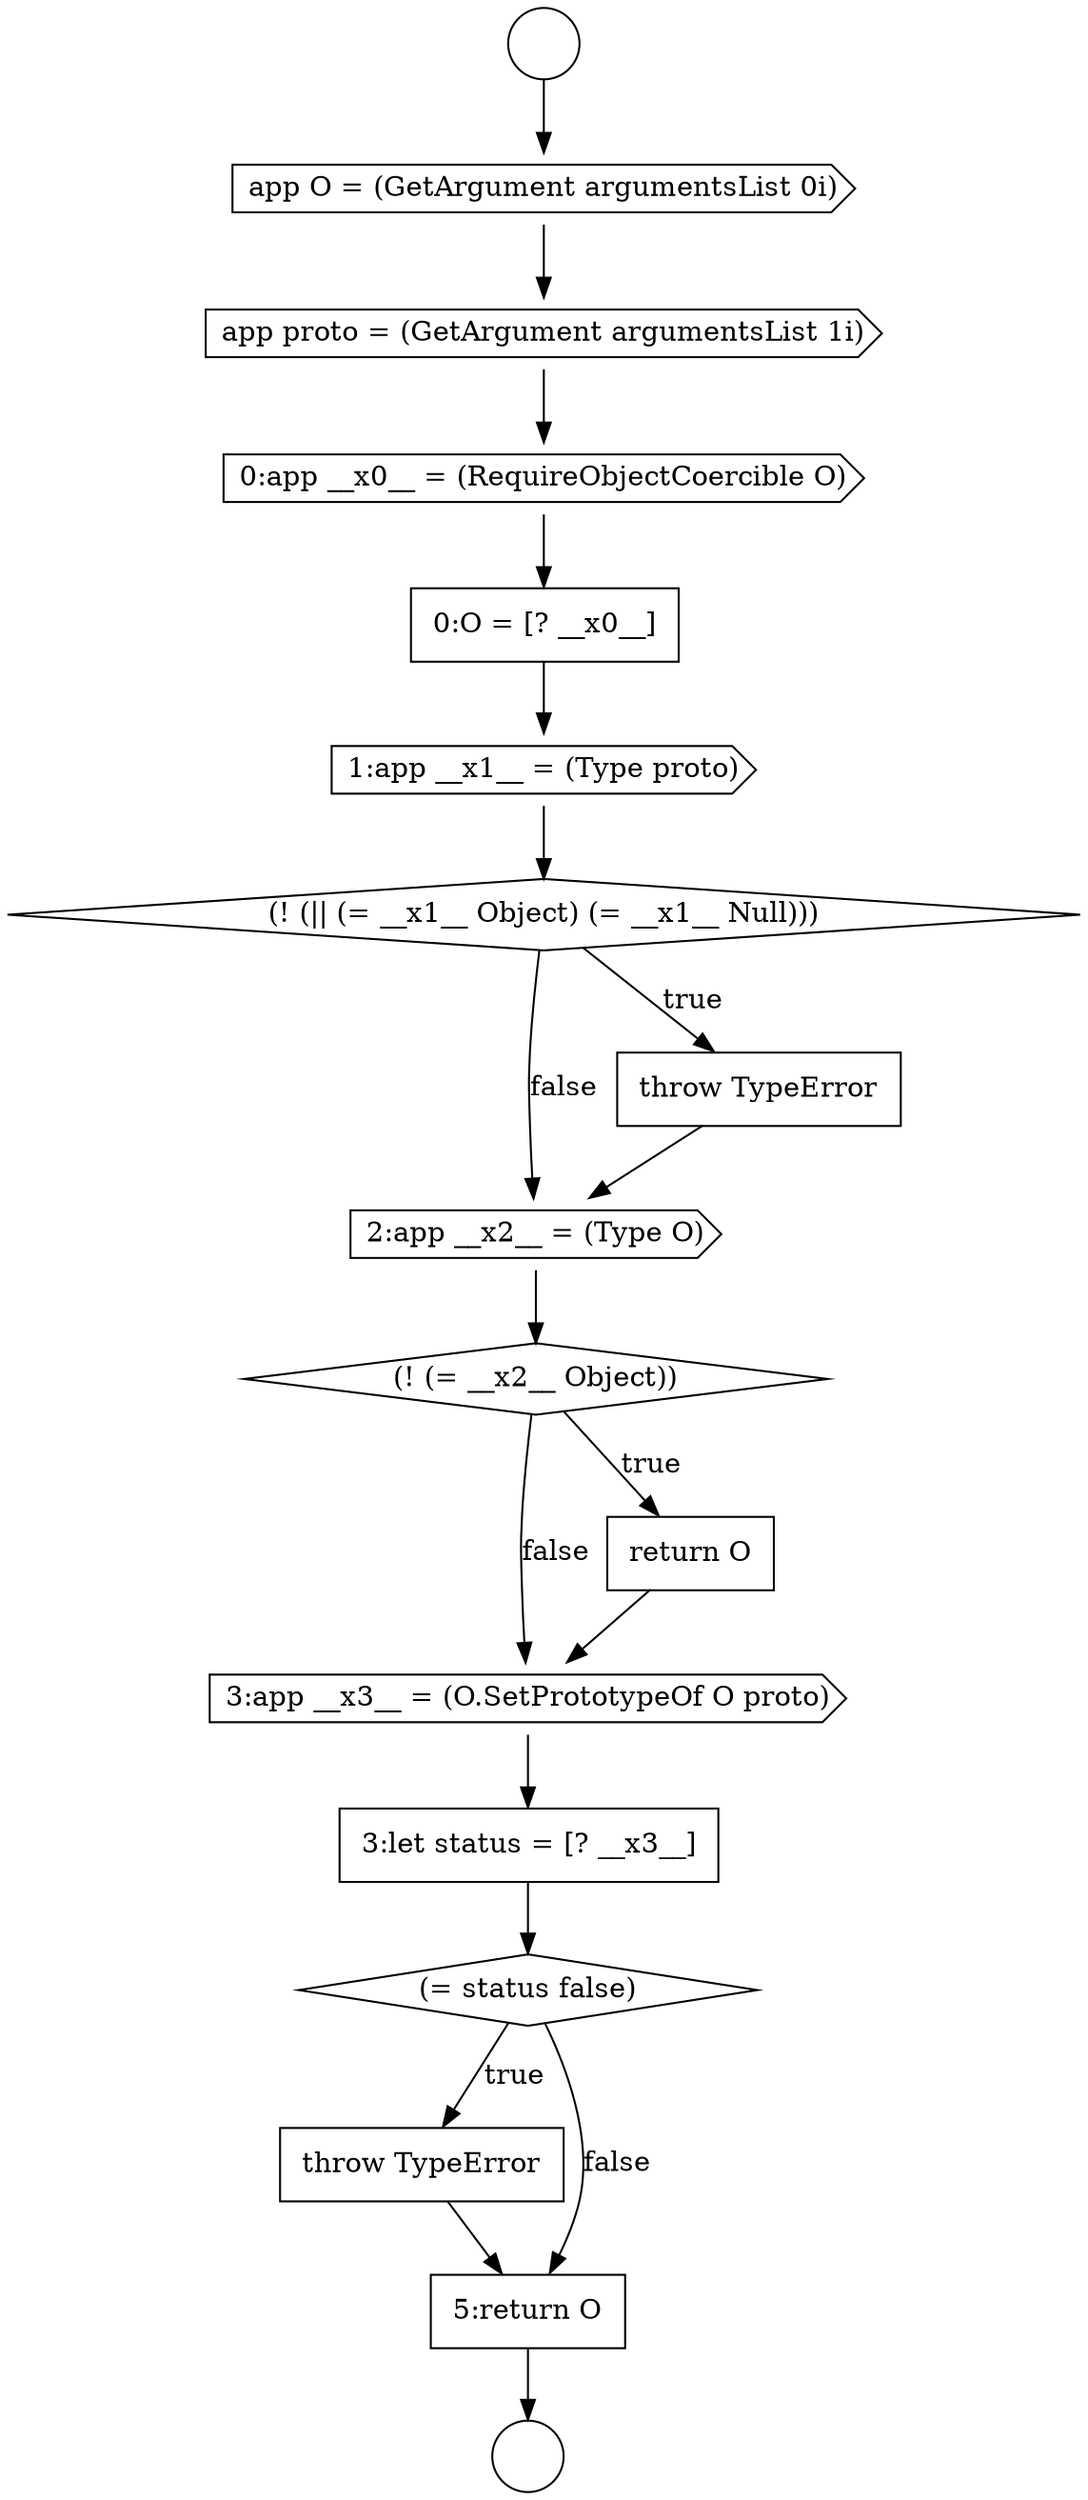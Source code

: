 digraph {
  node12148 [shape=cds, label=<<font color="black">app O = (GetArgument argumentsList 0i)</font>> color="black" fillcolor="white" style=filled]
  node12158 [shape=cds, label=<<font color="black">3:app __x3__ = (O.SetPrototypeOf O proto)</font>> color="black" fillcolor="white" style=filled]
  node12159 [shape=none, margin=0, label=<<font color="black">
    <table border="0" cellborder="1" cellspacing="0" cellpadding="10">
      <tr><td align="left">3:let status = [? __x3__]</td></tr>
    </table>
  </font>> color="black" fillcolor="white" style=filled]
  node12147 [shape=circle label=" " color="black" fillcolor="white" style=filled]
  node12151 [shape=none, margin=0, label=<<font color="black">
    <table border="0" cellborder="1" cellspacing="0" cellpadding="10">
      <tr><td align="left">0:O = [? __x0__]</td></tr>
    </table>
  </font>> color="black" fillcolor="white" style=filled]
  node12155 [shape=cds, label=<<font color="black">2:app __x2__ = (Type O)</font>> color="black" fillcolor="white" style=filled]
  node12146 [shape=circle label=" " color="black" fillcolor="white" style=filled]
  node12156 [shape=diamond, label=<<font color="black">(! (= __x2__ Object))</font>> color="black" fillcolor="white" style=filled]
  node12157 [shape=none, margin=0, label=<<font color="black">
    <table border="0" cellborder="1" cellspacing="0" cellpadding="10">
      <tr><td align="left">return O</td></tr>
    </table>
  </font>> color="black" fillcolor="white" style=filled]
  node12152 [shape=cds, label=<<font color="black">1:app __x1__ = (Type proto)</font>> color="black" fillcolor="white" style=filled]
  node12149 [shape=cds, label=<<font color="black">app proto = (GetArgument argumentsList 1i)</font>> color="black" fillcolor="white" style=filled]
  node12154 [shape=none, margin=0, label=<<font color="black">
    <table border="0" cellborder="1" cellspacing="0" cellpadding="10">
      <tr><td align="left">throw TypeError</td></tr>
    </table>
  </font>> color="black" fillcolor="white" style=filled]
  node12161 [shape=none, margin=0, label=<<font color="black">
    <table border="0" cellborder="1" cellspacing="0" cellpadding="10">
      <tr><td align="left">throw TypeError</td></tr>
    </table>
  </font>> color="black" fillcolor="white" style=filled]
  node12160 [shape=diamond, label=<<font color="black">(= status false)</font>> color="black" fillcolor="white" style=filled]
  node12150 [shape=cds, label=<<font color="black">0:app __x0__ = (RequireObjectCoercible O)</font>> color="black" fillcolor="white" style=filled]
  node12153 [shape=diamond, label=<<font color="black">(! (|| (= __x1__ Object) (= __x1__ Null)))</font>> color="black" fillcolor="white" style=filled]
  node12162 [shape=none, margin=0, label=<<font color="black">
    <table border="0" cellborder="1" cellspacing="0" cellpadding="10">
      <tr><td align="left">5:return O</td></tr>
    </table>
  </font>> color="black" fillcolor="white" style=filled]
  node12160 -> node12161 [label=<<font color="black">true</font>> color="black"]
  node12160 -> node12162 [label=<<font color="black">false</font>> color="black"]
  node12157 -> node12158 [ color="black"]
  node12151 -> node12152 [ color="black"]
  node12155 -> node12156 [ color="black"]
  node12162 -> node12147 [ color="black"]
  node12146 -> node12148 [ color="black"]
  node12154 -> node12155 [ color="black"]
  node12159 -> node12160 [ color="black"]
  node12150 -> node12151 [ color="black"]
  node12156 -> node12157 [label=<<font color="black">true</font>> color="black"]
  node12156 -> node12158 [label=<<font color="black">false</font>> color="black"]
  node12161 -> node12162 [ color="black"]
  node12153 -> node12154 [label=<<font color="black">true</font>> color="black"]
  node12153 -> node12155 [label=<<font color="black">false</font>> color="black"]
  node12158 -> node12159 [ color="black"]
  node12148 -> node12149 [ color="black"]
  node12152 -> node12153 [ color="black"]
  node12149 -> node12150 [ color="black"]
}
